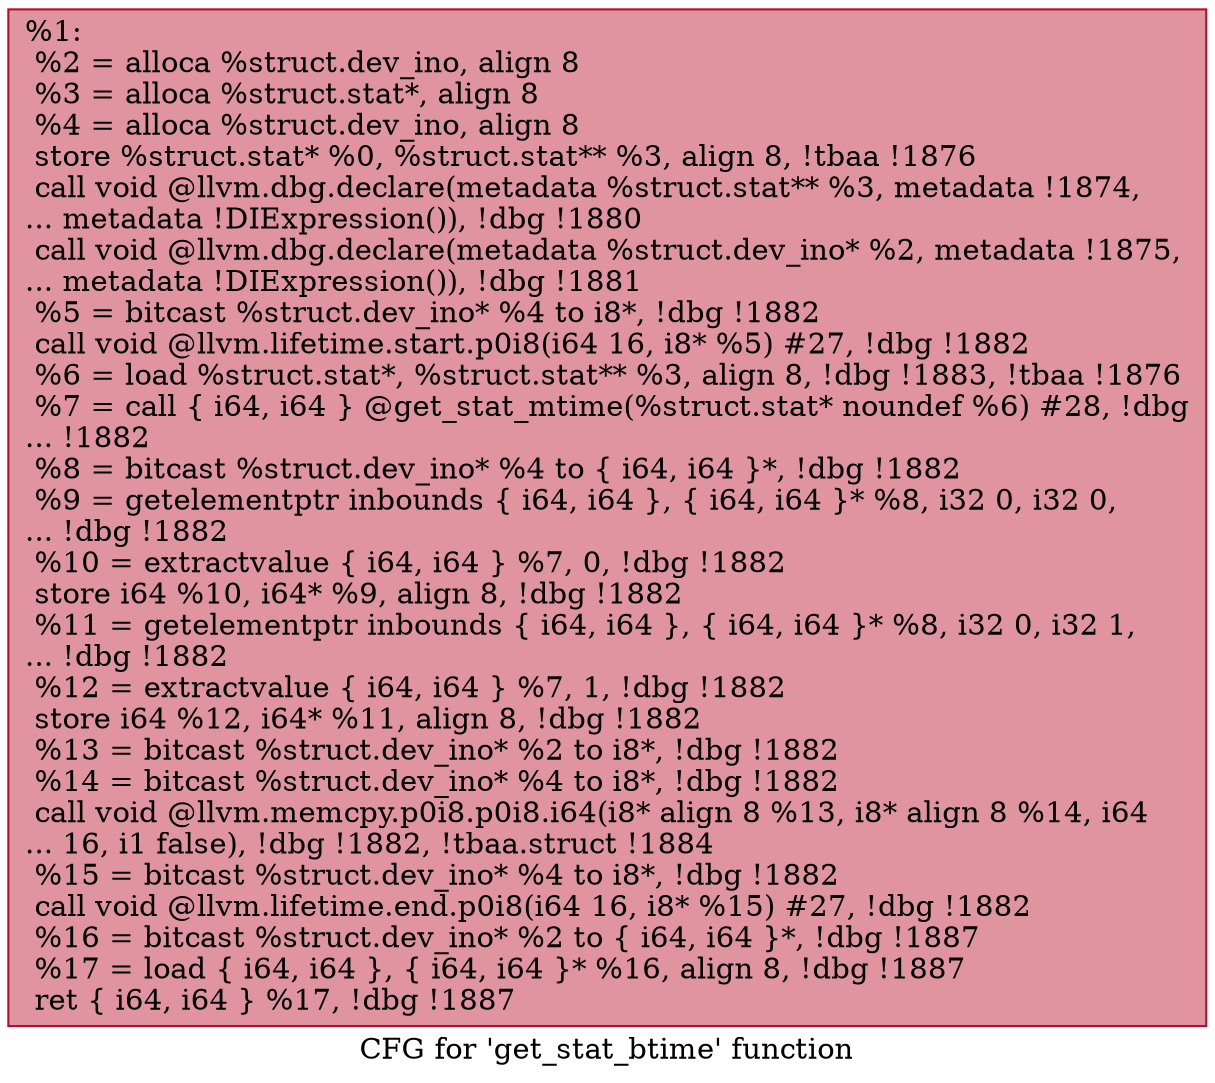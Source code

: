 digraph "CFG for 'get_stat_btime' function" {
	label="CFG for 'get_stat_btime' function";

	Node0x2073710 [shape=record,color="#b70d28ff", style=filled, fillcolor="#b70d2870",label="{%1:\l  %2 = alloca %struct.dev_ino, align 8\l  %3 = alloca %struct.stat*, align 8\l  %4 = alloca %struct.dev_ino, align 8\l  store %struct.stat* %0, %struct.stat** %3, align 8, !tbaa !1876\l  call void @llvm.dbg.declare(metadata %struct.stat** %3, metadata !1874,\l... metadata !DIExpression()), !dbg !1880\l  call void @llvm.dbg.declare(metadata %struct.dev_ino* %2, metadata !1875,\l... metadata !DIExpression()), !dbg !1881\l  %5 = bitcast %struct.dev_ino* %4 to i8*, !dbg !1882\l  call void @llvm.lifetime.start.p0i8(i64 16, i8* %5) #27, !dbg !1882\l  %6 = load %struct.stat*, %struct.stat** %3, align 8, !dbg !1883, !tbaa !1876\l  %7 = call \{ i64, i64 \} @get_stat_mtime(%struct.stat* noundef %6) #28, !dbg\l... !1882\l  %8 = bitcast %struct.dev_ino* %4 to \{ i64, i64 \}*, !dbg !1882\l  %9 = getelementptr inbounds \{ i64, i64 \}, \{ i64, i64 \}* %8, i32 0, i32 0,\l... !dbg !1882\l  %10 = extractvalue \{ i64, i64 \} %7, 0, !dbg !1882\l  store i64 %10, i64* %9, align 8, !dbg !1882\l  %11 = getelementptr inbounds \{ i64, i64 \}, \{ i64, i64 \}* %8, i32 0, i32 1,\l... !dbg !1882\l  %12 = extractvalue \{ i64, i64 \} %7, 1, !dbg !1882\l  store i64 %12, i64* %11, align 8, !dbg !1882\l  %13 = bitcast %struct.dev_ino* %2 to i8*, !dbg !1882\l  %14 = bitcast %struct.dev_ino* %4 to i8*, !dbg !1882\l  call void @llvm.memcpy.p0i8.p0i8.i64(i8* align 8 %13, i8* align 8 %14, i64\l... 16, i1 false), !dbg !1882, !tbaa.struct !1884\l  %15 = bitcast %struct.dev_ino* %4 to i8*, !dbg !1882\l  call void @llvm.lifetime.end.p0i8(i64 16, i8* %15) #27, !dbg !1882\l  %16 = bitcast %struct.dev_ino* %2 to \{ i64, i64 \}*, !dbg !1887\l  %17 = load \{ i64, i64 \}, \{ i64, i64 \}* %16, align 8, !dbg !1887\l  ret \{ i64, i64 \} %17, !dbg !1887\l}"];
}
